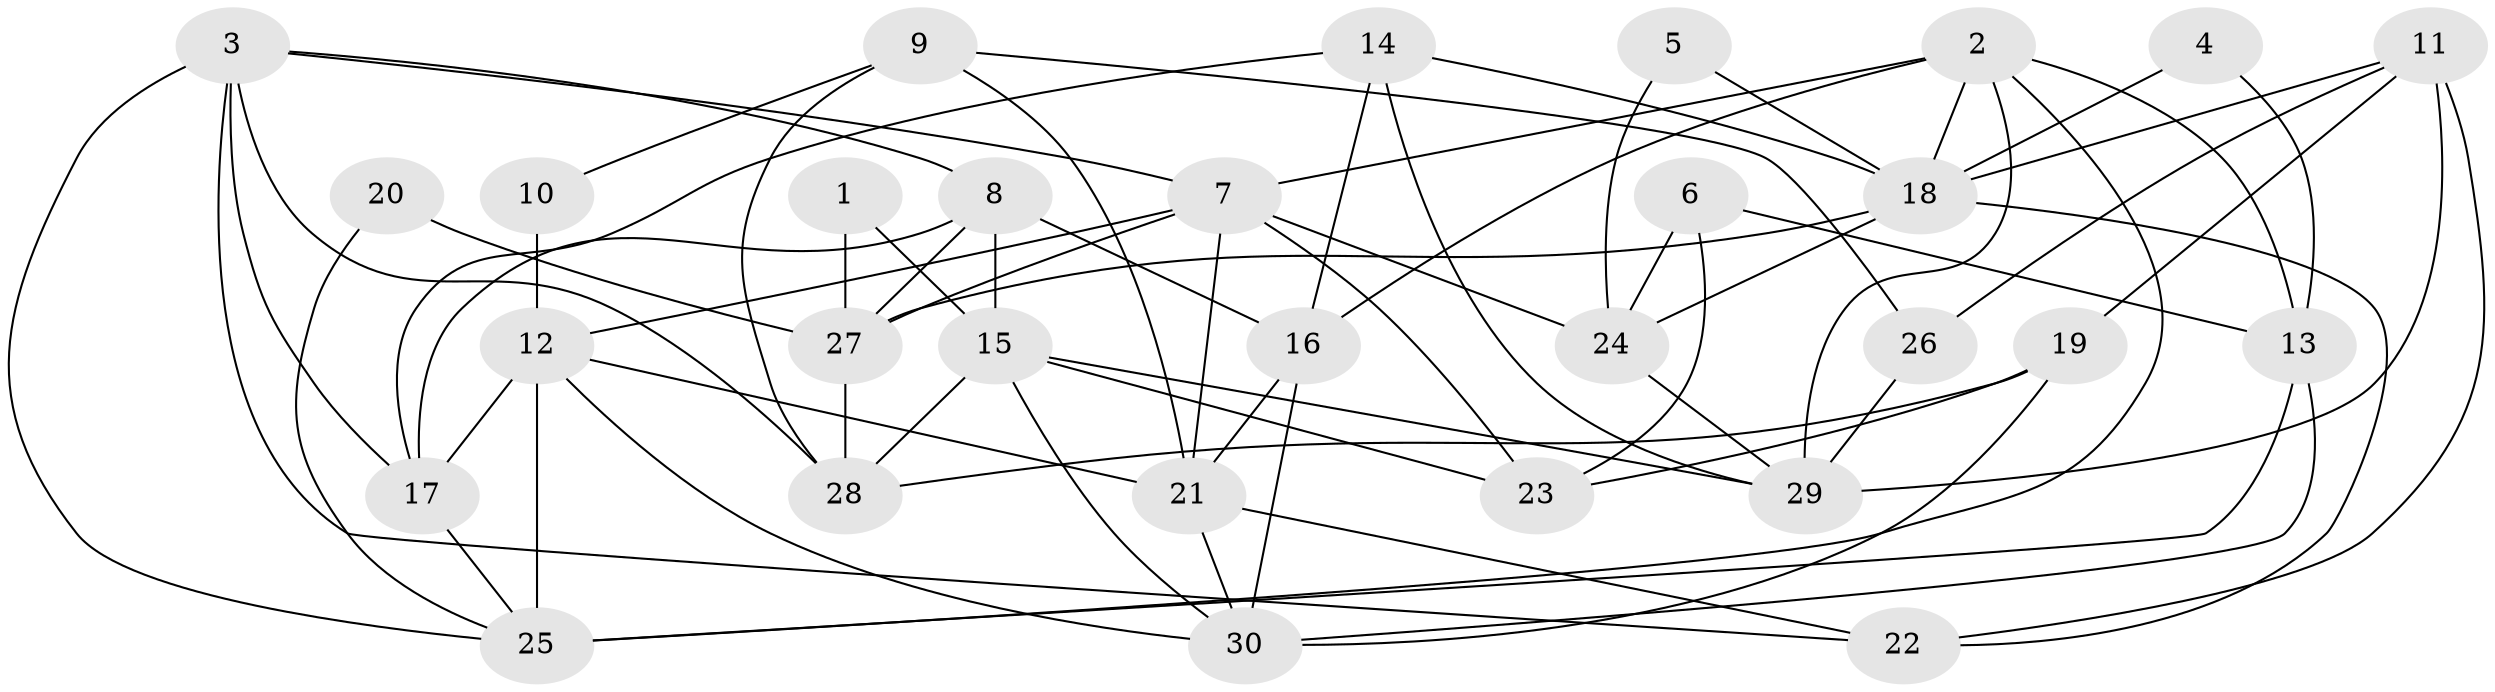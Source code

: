 // original degree distribution, {5: 0.2542372881355932, 2: 0.13559322033898305, 4: 0.23728813559322035, 3: 0.2542372881355932, 6: 0.0847457627118644, 7: 0.03389830508474576}
// Generated by graph-tools (version 1.1) at 2025/01/03/09/25 03:01:58]
// undirected, 30 vertices, 70 edges
graph export_dot {
graph [start="1"]
  node [color=gray90,style=filled];
  1;
  2;
  3;
  4;
  5;
  6;
  7;
  8;
  9;
  10;
  11;
  12;
  13;
  14;
  15;
  16;
  17;
  18;
  19;
  20;
  21;
  22;
  23;
  24;
  25;
  26;
  27;
  28;
  29;
  30;
  1 -- 15 [weight=1.0];
  1 -- 27 [weight=1.0];
  2 -- 7 [weight=1.0];
  2 -- 13 [weight=2.0];
  2 -- 16 [weight=2.0];
  2 -- 18 [weight=1.0];
  2 -- 25 [weight=1.0];
  2 -- 29 [weight=1.0];
  3 -- 7 [weight=1.0];
  3 -- 8 [weight=1.0];
  3 -- 17 [weight=1.0];
  3 -- 22 [weight=1.0];
  3 -- 25 [weight=1.0];
  3 -- 28 [weight=1.0];
  4 -- 13 [weight=1.0];
  4 -- 18 [weight=1.0];
  5 -- 18 [weight=1.0];
  5 -- 24 [weight=1.0];
  6 -- 13 [weight=1.0];
  6 -- 23 [weight=1.0];
  6 -- 24 [weight=1.0];
  7 -- 12 [weight=2.0];
  7 -- 21 [weight=1.0];
  7 -- 23 [weight=1.0];
  7 -- 24 [weight=1.0];
  7 -- 27 [weight=1.0];
  8 -- 15 [weight=2.0];
  8 -- 16 [weight=1.0];
  8 -- 17 [weight=1.0];
  8 -- 27 [weight=1.0];
  9 -- 10 [weight=1.0];
  9 -- 21 [weight=2.0];
  9 -- 26 [weight=1.0];
  9 -- 28 [weight=2.0];
  10 -- 12 [weight=1.0];
  11 -- 18 [weight=1.0];
  11 -- 19 [weight=1.0];
  11 -- 22 [weight=1.0];
  11 -- 26 [weight=1.0];
  11 -- 29 [weight=1.0];
  12 -- 17 [weight=2.0];
  12 -- 21 [weight=1.0];
  12 -- 25 [weight=2.0];
  12 -- 30 [weight=1.0];
  13 -- 25 [weight=2.0];
  13 -- 30 [weight=1.0];
  14 -- 16 [weight=1.0];
  14 -- 17 [weight=1.0];
  14 -- 18 [weight=1.0];
  14 -- 29 [weight=1.0];
  15 -- 23 [weight=1.0];
  15 -- 28 [weight=2.0];
  15 -- 29 [weight=1.0];
  15 -- 30 [weight=1.0];
  16 -- 21 [weight=1.0];
  16 -- 30 [weight=1.0];
  17 -- 25 [weight=1.0];
  18 -- 22 [weight=1.0];
  18 -- 24 [weight=2.0];
  18 -- 27 [weight=2.0];
  19 -- 23 [weight=1.0];
  19 -- 28 [weight=1.0];
  19 -- 30 [weight=1.0];
  20 -- 25 [weight=2.0];
  20 -- 27 [weight=1.0];
  21 -- 22 [weight=1.0];
  21 -- 30 [weight=1.0];
  24 -- 29 [weight=1.0];
  26 -- 29 [weight=2.0];
  27 -- 28 [weight=1.0];
}
